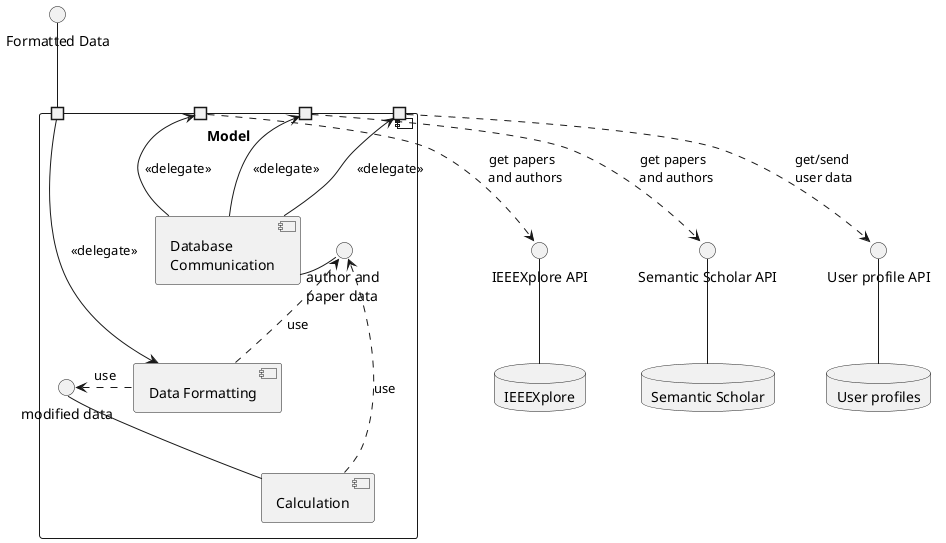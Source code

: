 /'
author: Tim
'/
@startuml

Component Model {
    Component "Database \nCommunication" as DBC
    Component "Calculation" as C
    Component "Data Formatting" as DF

    () "modified data" as MF
    () "author and \npaper data" as APD

    port " " as fd
    portin " " as iapi
    portin " " as sapi
    portin " " as uapi
}

Database IEEEXplore as IEEE
Database "User profiles" as UP
Database "Semantic Scholar" as SS

() "IEEEXplore API" as IAPI
() "Semantic Scholar API" as SAPI
() "User profile API" as UAPI
() "Formatted Data" as FD

'provided Interfaces
fd -up- FD
IEEE -up- IAPI
UP -up- UAPI
SS -up- SAPI
DBC -left- APD
C -up- MF

'ports
DF <- fd : <<delegate>>
DBC -> iapi : <<delegate>>
DBC -> sapi : <<delegate>>
DBC -> uapi : <<delegate>>

'required Interfaces
iapi .down.> IAPI : get papers \n and authors
sapi .down.> SAPI : get papers \n and authors
uapi .down.> UAPI : get/send \nuser data
C .right.> APD : use
DF .left.> MF : use
DF ..> APD : use

'formatting
DBC -[hidden]down- DF
DBC -[hidden]down- C
DBC -[hidden]left- APD
C -[hidden]down- MF
DF -[hidden]right- MF
C -[hidden]right- APD

@enduml
